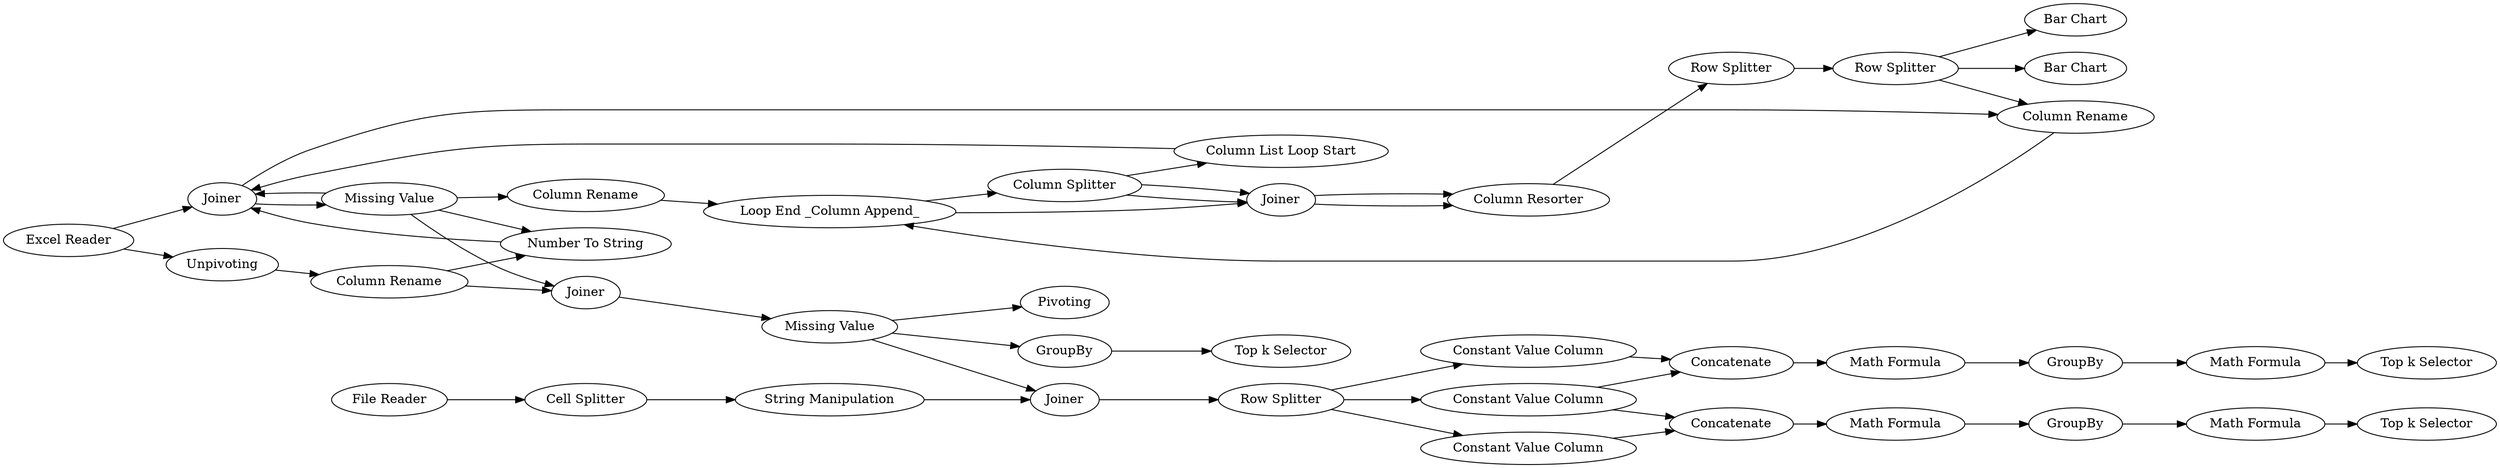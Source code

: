 digraph {
	1 [label="Excel Reader"]
	9 [label="Table Creator"]
	15 [label="Bar Chart"]
	17 [label="Bar Chart"]
	18 [label="Bar Chart"]
	4 [label="Number To String"]
	8 [label=GroupBy]
	10 [label="Group Loop Start"]
	11 [label=Joiner]
	12 [label="Missing Value"]
	13 [label="Loop End"]
	14 [label="Row Splitter"]
	16 [label="Row Splitter"]
	17 [label="Column Rename"]
	2 [label="Column List Loop Start"]
	5 [label="Column Rename"]
	8 [label=Joiner]
	9 [label="Missing Value"]
	10 [label="Loop End _Column Append_"]
	11 [label="Column Splitter"]
	12 [label=Joiner]
	13 [label="Column Resorter"]
	30 [label=Pivoting]
	33 [label="Missing Value"]
	34 [label=GroupBy]
	35 [label="Top k Selector"]
	36 [label="File Reader"]
	37 [label="Cell Splitter"]
	38 [label=Joiner]
	41 [label=Joiner]
	42 [label="String Manipulation"]
	43 [label="Row Splitter"]
	44 [label="Constant Value Column"]
	45 [label="Constant Value Column"]
	46 [label=Concatenate]
	47 [label="Constant Value Column"]
	48 [label="Math Formula"]
	49 [label=GroupBy]
	50 [label="Top k Selector"]
	52 [label="Math Formula"]
	54 [label=Concatenate]
	55 [label=Unpivoting]
	56 [label="Column Rename"]
	57 [label="Math Formula"]
	58 [label=GroupBy]
	59 [label="Math Formula"]
	60 [label="Top k Selector"]
	4 -> 8
	8 -> 17
	10 -> 11
	11 -> 12
	12 -> 13
	13 -> 14
	14 -> 16
	17 -> 10
	2 -> 8
	5 -> 10
	8 -> 9
	9 -> 5
	10 -> 12
	11 -> 12
	11 -> 2
	12 -> 13
	1 -> 8
	1 -> 55
	9 -> 4
	9 -> 8
	9 -> 38
	16 -> 18
	16 -> 17
	16 -> 15
	33 -> 34
	33 -> 41
	33 -> 30
	34 -> 35
	36 -> 37
	37 -> 42
	38 -> 33
	41 -> 43
	42 -> 41
	43 -> 47
	43 -> 45
	43 -> 44
	44 -> 46
	44 -> 54
	45 -> 54
	46 -> 48
	47 -> 46
	48 -> 49
	49 -> 57
	52 -> 58
	54 -> 52
	55 -> 56
	56 -> 38
	56 -> 4
	57 -> 50
	58 -> 59
	59 -> 60
	rankdir=LR
}

